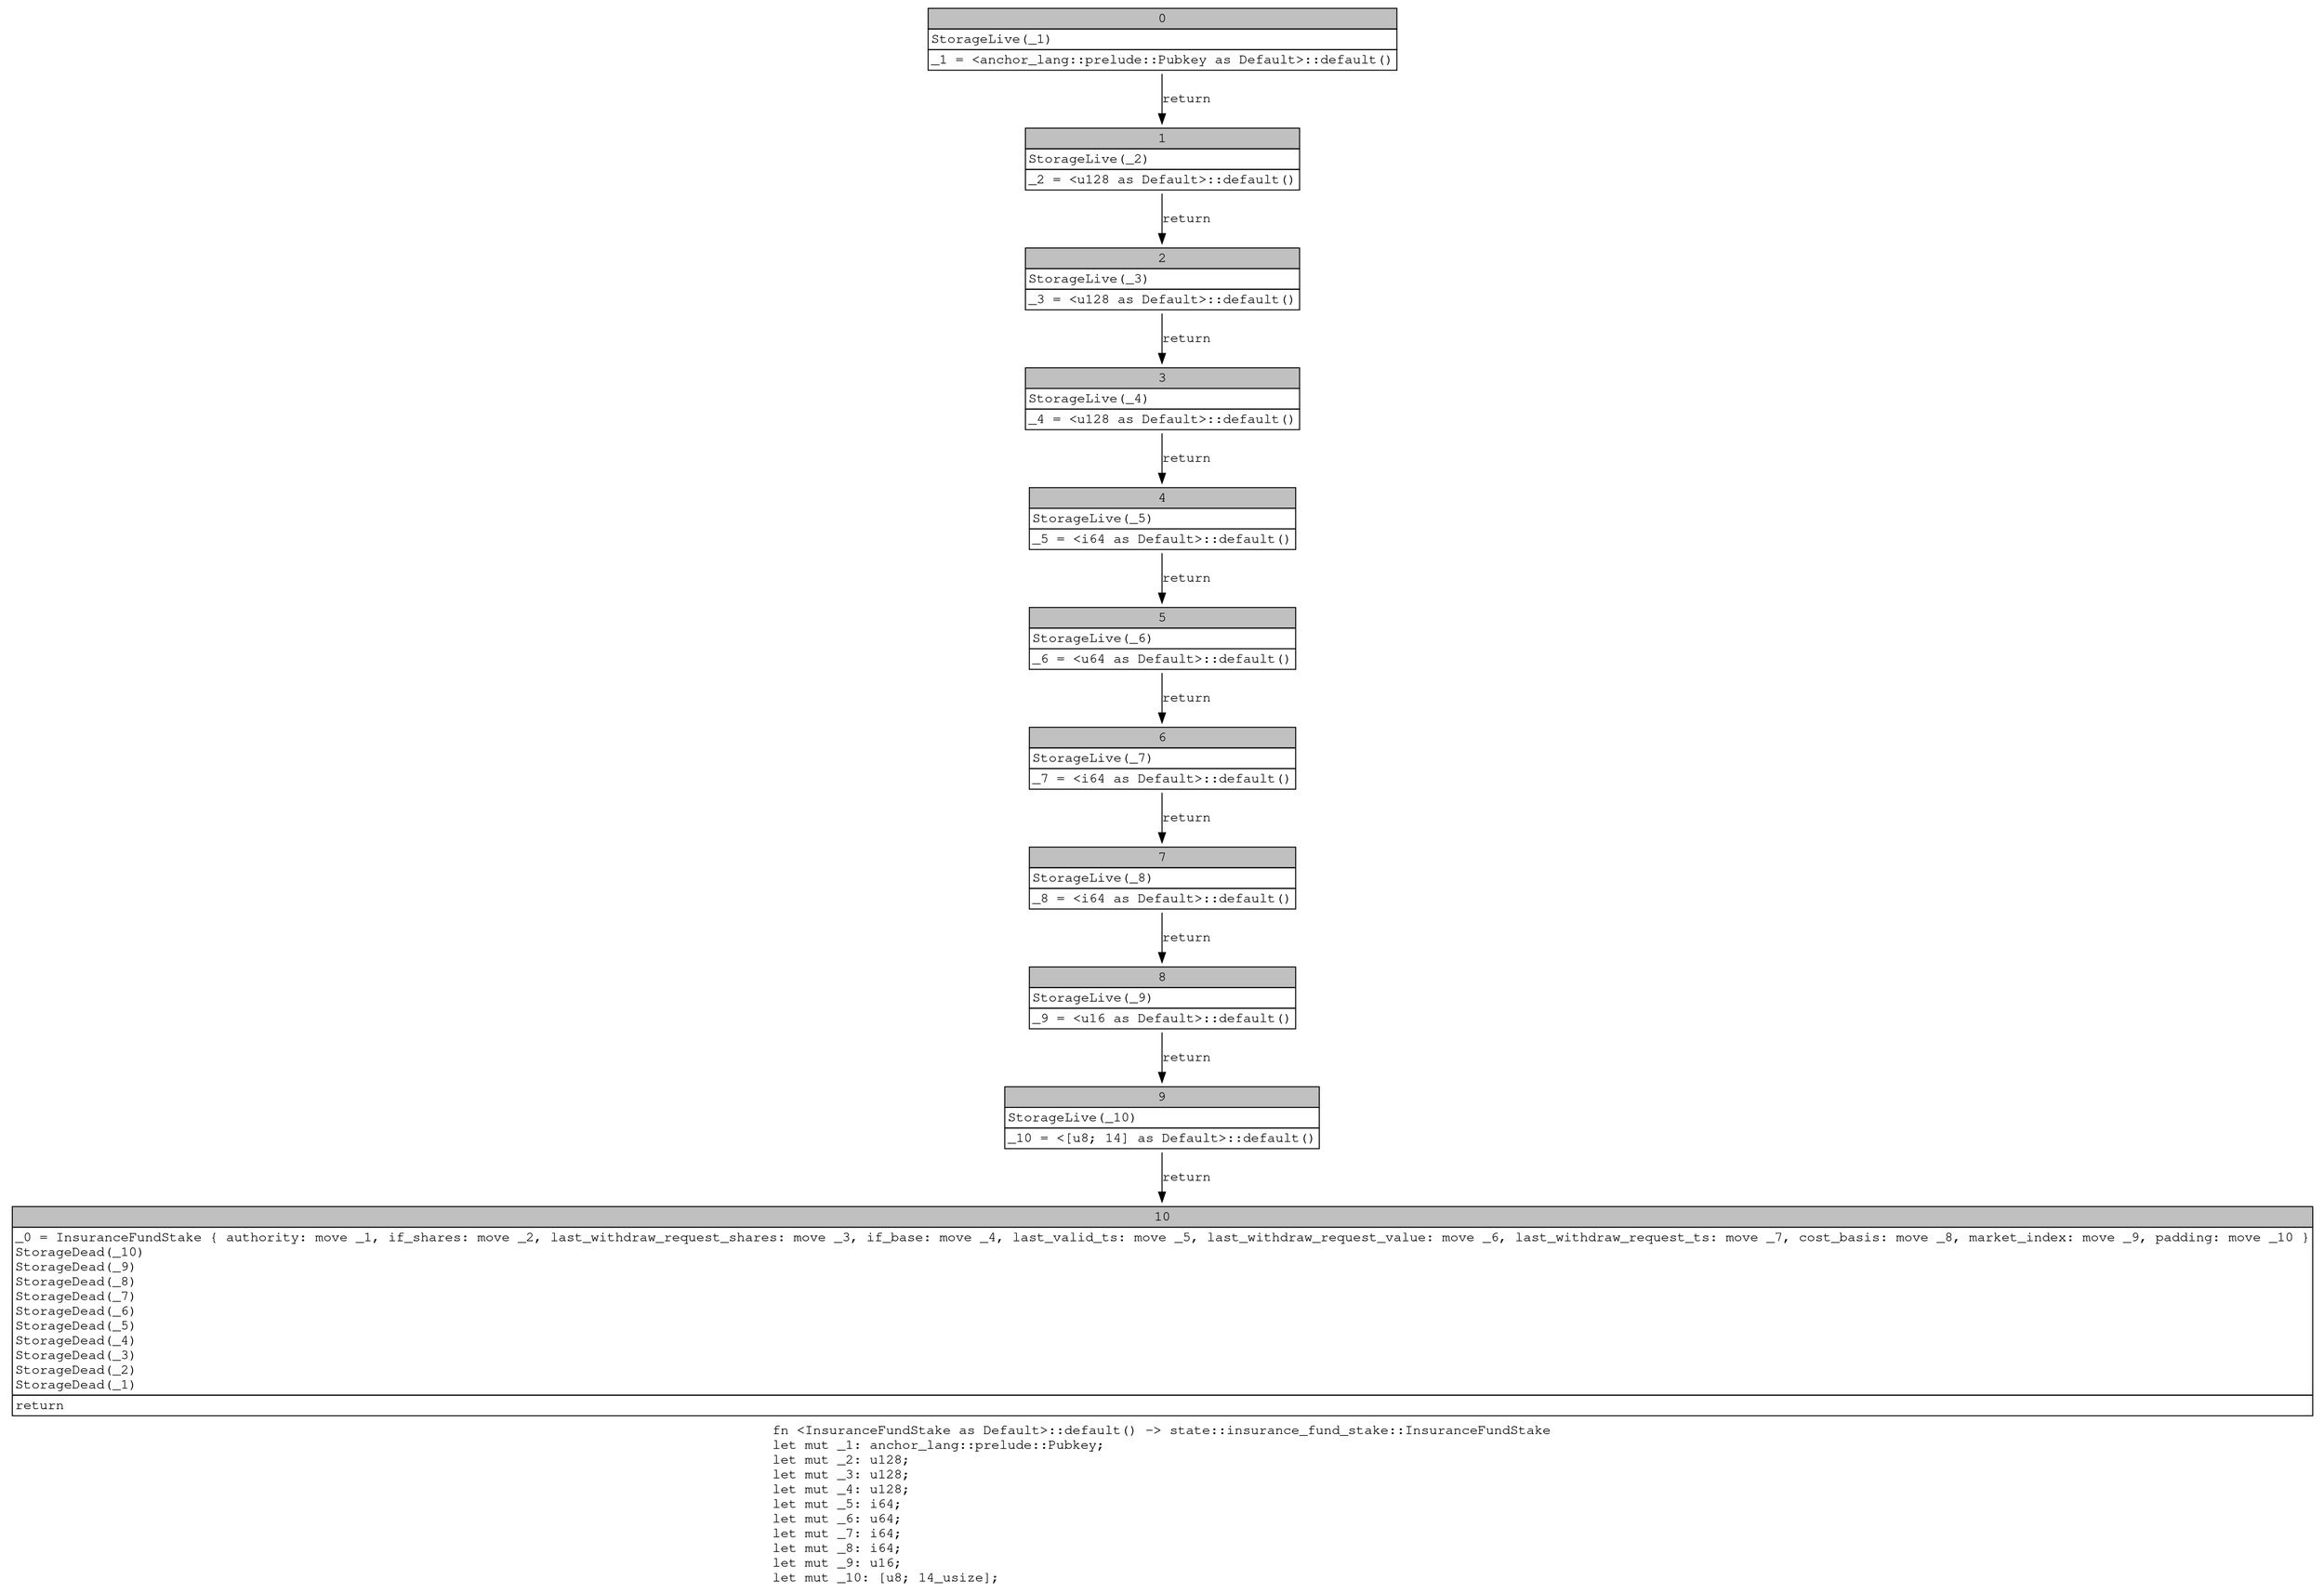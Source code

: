 digraph Mir_0_16502 {
    graph [fontname="Courier, monospace"];
    node [fontname="Courier, monospace"];
    edge [fontname="Courier, monospace"];
    label=<fn &lt;InsuranceFundStake as Default&gt;::default() -&gt; state::insurance_fund_stake::InsuranceFundStake<br align="left"/>let mut _1: anchor_lang::prelude::Pubkey;<br align="left"/>let mut _2: u128;<br align="left"/>let mut _3: u128;<br align="left"/>let mut _4: u128;<br align="left"/>let mut _5: i64;<br align="left"/>let mut _6: u64;<br align="left"/>let mut _7: i64;<br align="left"/>let mut _8: i64;<br align="left"/>let mut _9: u16;<br align="left"/>let mut _10: [u8; 14_usize];<br align="left"/>>;
    bb0__0_16502 [shape="none", label=<<table border="0" cellborder="1" cellspacing="0"><tr><td bgcolor="gray" align="center" colspan="1">0</td></tr><tr><td align="left" balign="left">StorageLive(_1)<br/></td></tr><tr><td align="left">_1 = &lt;anchor_lang::prelude::Pubkey as Default&gt;::default()</td></tr></table>>];
    bb1__0_16502 [shape="none", label=<<table border="0" cellborder="1" cellspacing="0"><tr><td bgcolor="gray" align="center" colspan="1">1</td></tr><tr><td align="left" balign="left">StorageLive(_2)<br/></td></tr><tr><td align="left">_2 = &lt;u128 as Default&gt;::default()</td></tr></table>>];
    bb2__0_16502 [shape="none", label=<<table border="0" cellborder="1" cellspacing="0"><tr><td bgcolor="gray" align="center" colspan="1">2</td></tr><tr><td align="left" balign="left">StorageLive(_3)<br/></td></tr><tr><td align="left">_3 = &lt;u128 as Default&gt;::default()</td></tr></table>>];
    bb3__0_16502 [shape="none", label=<<table border="0" cellborder="1" cellspacing="0"><tr><td bgcolor="gray" align="center" colspan="1">3</td></tr><tr><td align="left" balign="left">StorageLive(_4)<br/></td></tr><tr><td align="left">_4 = &lt;u128 as Default&gt;::default()</td></tr></table>>];
    bb4__0_16502 [shape="none", label=<<table border="0" cellborder="1" cellspacing="0"><tr><td bgcolor="gray" align="center" colspan="1">4</td></tr><tr><td align="left" balign="left">StorageLive(_5)<br/></td></tr><tr><td align="left">_5 = &lt;i64 as Default&gt;::default()</td></tr></table>>];
    bb5__0_16502 [shape="none", label=<<table border="0" cellborder="1" cellspacing="0"><tr><td bgcolor="gray" align="center" colspan="1">5</td></tr><tr><td align="left" balign="left">StorageLive(_6)<br/></td></tr><tr><td align="left">_6 = &lt;u64 as Default&gt;::default()</td></tr></table>>];
    bb6__0_16502 [shape="none", label=<<table border="0" cellborder="1" cellspacing="0"><tr><td bgcolor="gray" align="center" colspan="1">6</td></tr><tr><td align="left" balign="left">StorageLive(_7)<br/></td></tr><tr><td align="left">_7 = &lt;i64 as Default&gt;::default()</td></tr></table>>];
    bb7__0_16502 [shape="none", label=<<table border="0" cellborder="1" cellspacing="0"><tr><td bgcolor="gray" align="center" colspan="1">7</td></tr><tr><td align="left" balign="left">StorageLive(_8)<br/></td></tr><tr><td align="left">_8 = &lt;i64 as Default&gt;::default()</td></tr></table>>];
    bb8__0_16502 [shape="none", label=<<table border="0" cellborder="1" cellspacing="0"><tr><td bgcolor="gray" align="center" colspan="1">8</td></tr><tr><td align="left" balign="left">StorageLive(_9)<br/></td></tr><tr><td align="left">_9 = &lt;u16 as Default&gt;::default()</td></tr></table>>];
    bb9__0_16502 [shape="none", label=<<table border="0" cellborder="1" cellspacing="0"><tr><td bgcolor="gray" align="center" colspan="1">9</td></tr><tr><td align="left" balign="left">StorageLive(_10)<br/></td></tr><tr><td align="left">_10 = &lt;[u8; 14] as Default&gt;::default()</td></tr></table>>];
    bb10__0_16502 [shape="none", label=<<table border="0" cellborder="1" cellspacing="0"><tr><td bgcolor="gray" align="center" colspan="1">10</td></tr><tr><td align="left" balign="left">_0 = InsuranceFundStake { authority: move _1, if_shares: move _2, last_withdraw_request_shares: move _3, if_base: move _4, last_valid_ts: move _5, last_withdraw_request_value: move _6, last_withdraw_request_ts: move _7, cost_basis: move _8, market_index: move _9, padding: move _10 }<br/>StorageDead(_10)<br/>StorageDead(_9)<br/>StorageDead(_8)<br/>StorageDead(_7)<br/>StorageDead(_6)<br/>StorageDead(_5)<br/>StorageDead(_4)<br/>StorageDead(_3)<br/>StorageDead(_2)<br/>StorageDead(_1)<br/></td></tr><tr><td align="left">return</td></tr></table>>];
    bb0__0_16502 -> bb1__0_16502 [label="return"];
    bb1__0_16502 -> bb2__0_16502 [label="return"];
    bb2__0_16502 -> bb3__0_16502 [label="return"];
    bb3__0_16502 -> bb4__0_16502 [label="return"];
    bb4__0_16502 -> bb5__0_16502 [label="return"];
    bb5__0_16502 -> bb6__0_16502 [label="return"];
    bb6__0_16502 -> bb7__0_16502 [label="return"];
    bb7__0_16502 -> bb8__0_16502 [label="return"];
    bb8__0_16502 -> bb9__0_16502 [label="return"];
    bb9__0_16502 -> bb10__0_16502 [label="return"];
}
